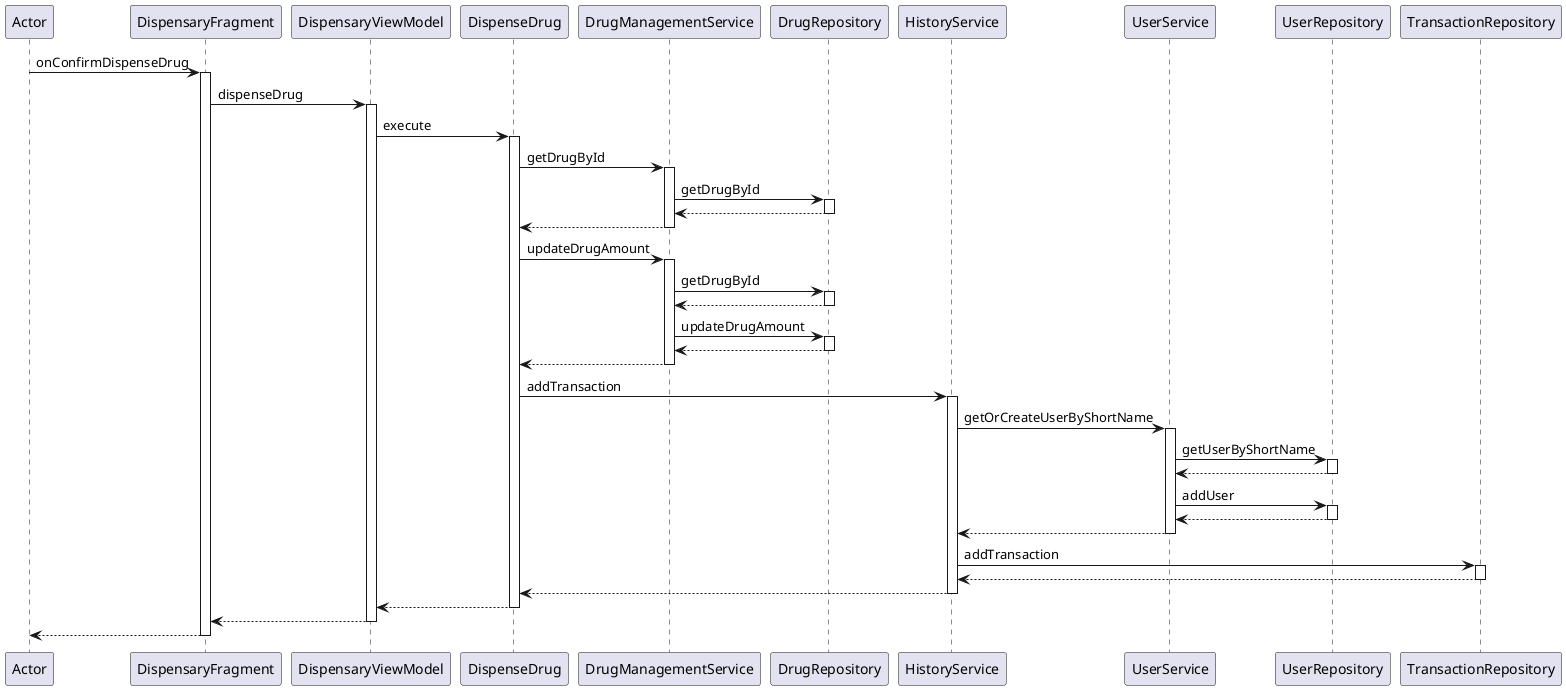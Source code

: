 @startuml
participant Actor
Actor -> DispensaryFragment : onConfirmDispenseDrug
activate DispensaryFragment
DispensaryFragment -> DispensaryViewModel : dispenseDrug
activate DispensaryViewModel
DispensaryViewModel -> DispenseDrug : execute
activate DispenseDrug
DispenseDrug -> DrugManagementService : getDrugById
activate DrugManagementService
DrugManagementService -> DrugRepository : getDrugById
activate DrugRepository
DrugRepository --> DrugManagementService
deactivate DrugRepository
DrugManagementService --> DispenseDrug
deactivate DrugManagementService
DispenseDrug -> DrugManagementService : updateDrugAmount
activate DrugManagementService
DrugManagementService -> DrugRepository : getDrugById
activate DrugRepository
DrugRepository --> DrugManagementService
deactivate DrugRepository
DrugManagementService -> DrugRepository : updateDrugAmount
activate DrugRepository
DrugRepository --> DrugManagementService
deactivate DrugRepository
DrugManagementService --> DispenseDrug
deactivate DrugManagementService
DispenseDrug -> HistoryService : addTransaction
activate HistoryService
HistoryService -> UserService : getOrCreateUserByShortName
activate UserService
UserService -> UserRepository : getUserByShortName
activate UserRepository
UserRepository --> UserService
deactivate UserRepository
UserService -> UserRepository : addUser
activate UserRepository
UserRepository --> UserService
deactivate UserRepository
UserService --> HistoryService
deactivate UserService
HistoryService -> TransactionRepository : addTransaction
activate TransactionRepository
TransactionRepository --> HistoryService
deactivate TransactionRepository
HistoryService --> DispenseDrug
deactivate HistoryService
DispenseDrug --> DispensaryViewModel
deactivate DispenseDrug
DispensaryViewModel --> DispensaryFragment
deactivate DispensaryViewModel
return
@enduml